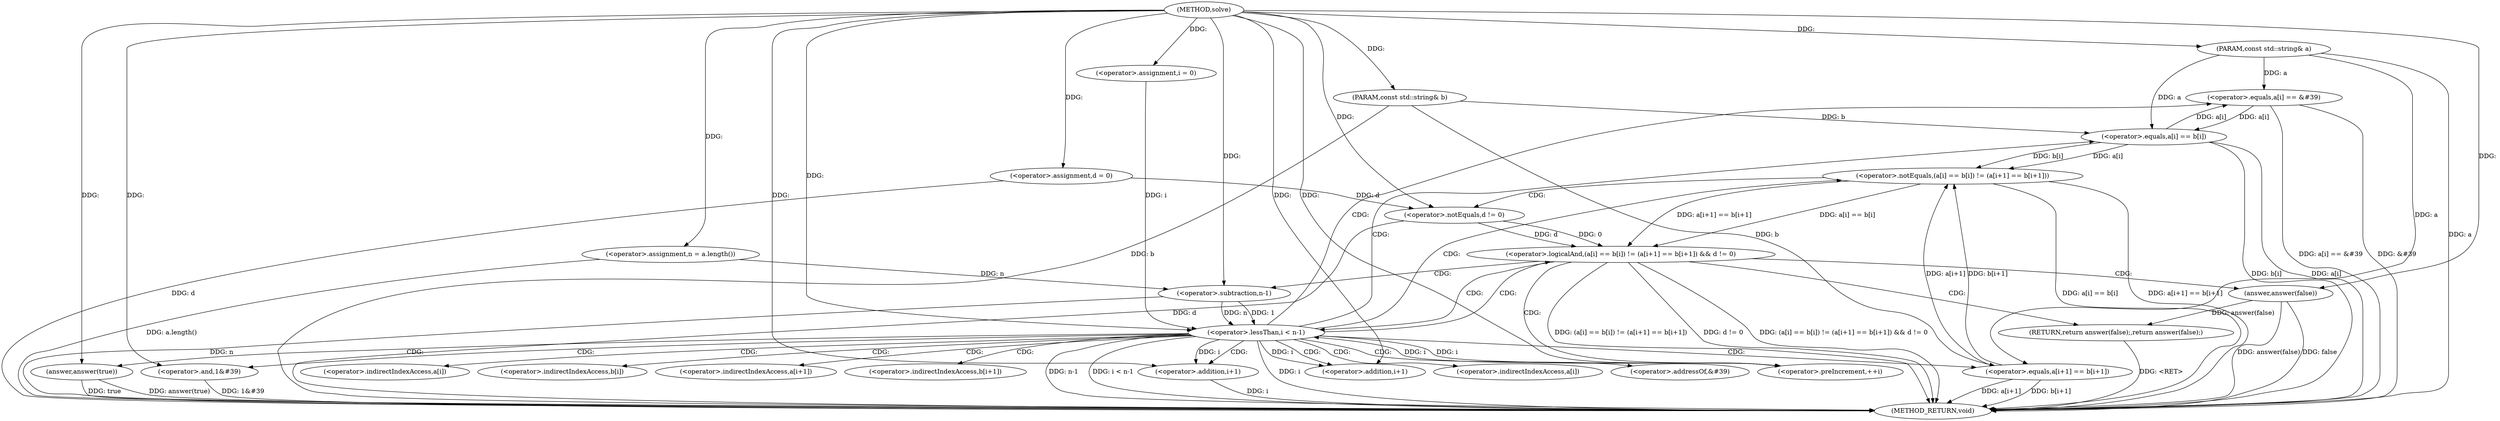 digraph "solve" {  
"1000119" [label = "(METHOD,solve)" ]
"1000183" [label = "(METHOD_RETURN,void)" ]
"1000120" [label = "(PARAM,const std::string& a)" ]
"1000121" [label = "(PARAM,const std::string& b)" ]
"1000124" [label = "(<operator>.assignment,n = a.length())" ]
"1000128" [label = "(<operator>.assignment,d = 0)" ]
"1000181" [label = "(answer,answer(true))" ]
"1000133" [label = "(<operator>.assignment,i = 0)" ]
"1000136" [label = "(<operator>.lessThan,i < n-1)" ]
"1000141" [label = "(<operator>.preIncrement,++i)" ]
"1000144" [label = "(<operator>.equals,a[i] == &#39)" ]
"1000150" [label = "(<operator>.and,1&#39)" ]
"1000138" [label = "(<operator>.subtraction,n-1)" ]
"1000155" [label = "(<operator>.logicalAnd,(a[i] == b[i]) != (a[i+1] == b[i+1]) && d != 0)" ]
"1000178" [label = "(RETURN,return answer(false);,return answer(false);)" ]
"1000179" [label = "(answer,answer(false))" ]
"1000156" [label = "(<operator>.notEquals,(a[i] == b[i]) != (a[i+1] == b[i+1]))" ]
"1000175" [label = "(<operator>.notEquals,d != 0)" ]
"1000157" [label = "(<operator>.equals,a[i] == b[i])" ]
"1000164" [label = "(<operator>.equals,a[i+1] == b[i+1])" ]
"1000167" [label = "(<operator>.addition,i+1)" ]
"1000172" [label = "(<operator>.addition,i+1)" ]
"1000145" [label = "(<operator>.indirectIndexAccess,a[i])" ]
"1000148" [label = "(<operator>.addressOf,&#39)" ]
"1000158" [label = "(<operator>.indirectIndexAccess,a[i])" ]
"1000161" [label = "(<operator>.indirectIndexAccess,b[i])" ]
"1000165" [label = "(<operator>.indirectIndexAccess,a[i+1])" ]
"1000170" [label = "(<operator>.indirectIndexAccess,b[i+1])" ]
  "1000178" -> "1000183"  [ label = "DDG: <RET>"] 
  "1000120" -> "1000183"  [ label = "DDG: a"] 
  "1000121" -> "1000183"  [ label = "DDG: b"] 
  "1000124" -> "1000183"  [ label = "DDG: a.length()"] 
  "1000128" -> "1000183"  [ label = "DDG: d"] 
  "1000136" -> "1000183"  [ label = "DDG: i"] 
  "1000138" -> "1000183"  [ label = "DDG: n"] 
  "1000136" -> "1000183"  [ label = "DDG: n-1"] 
  "1000136" -> "1000183"  [ label = "DDG: i < n-1"] 
  "1000181" -> "1000183"  [ label = "DDG: answer(true)"] 
  "1000144" -> "1000183"  [ label = "DDG: &#39"] 
  "1000144" -> "1000183"  [ label = "DDG: a[i] == &#39"] 
  "1000150" -> "1000183"  [ label = "DDG: 1&#39"] 
  "1000157" -> "1000183"  [ label = "DDG: a[i]"] 
  "1000157" -> "1000183"  [ label = "DDG: b[i]"] 
  "1000156" -> "1000183"  [ label = "DDG: a[i] == b[i]"] 
  "1000164" -> "1000183"  [ label = "DDG: a[i+1]"] 
  "1000172" -> "1000183"  [ label = "DDG: i"] 
  "1000164" -> "1000183"  [ label = "DDG: b[i+1]"] 
  "1000156" -> "1000183"  [ label = "DDG: a[i+1] == b[i+1]"] 
  "1000155" -> "1000183"  [ label = "DDG: (a[i] == b[i]) != (a[i+1] == b[i+1])"] 
  "1000175" -> "1000183"  [ label = "DDG: d"] 
  "1000155" -> "1000183"  [ label = "DDG: d != 0"] 
  "1000155" -> "1000183"  [ label = "DDG: (a[i] == b[i]) != (a[i+1] == b[i+1]) && d != 0"] 
  "1000179" -> "1000183"  [ label = "DDG: answer(false)"] 
  "1000181" -> "1000183"  [ label = "DDG: true"] 
  "1000179" -> "1000183"  [ label = "DDG: false"] 
  "1000119" -> "1000120"  [ label = "DDG: "] 
  "1000119" -> "1000121"  [ label = "DDG: "] 
  "1000119" -> "1000124"  [ label = "DDG: "] 
  "1000119" -> "1000128"  [ label = "DDG: "] 
  "1000119" -> "1000133"  [ label = "DDG: "] 
  "1000119" -> "1000181"  [ label = "DDG: "] 
  "1000133" -> "1000136"  [ label = "DDG: i"] 
  "1000141" -> "1000136"  [ label = "DDG: i"] 
  "1000119" -> "1000136"  [ label = "DDG: "] 
  "1000138" -> "1000136"  [ label = "DDG: n"] 
  "1000138" -> "1000136"  [ label = "DDG: 1"] 
  "1000119" -> "1000141"  [ label = "DDG: "] 
  "1000136" -> "1000141"  [ label = "DDG: i"] 
  "1000124" -> "1000138"  [ label = "DDG: n"] 
  "1000119" -> "1000138"  [ label = "DDG: "] 
  "1000157" -> "1000144"  [ label = "DDG: a[i]"] 
  "1000120" -> "1000144"  [ label = "DDG: a"] 
  "1000119" -> "1000150"  [ label = "DDG: "] 
  "1000179" -> "1000178"  [ label = "DDG: answer(false)"] 
  "1000156" -> "1000155"  [ label = "DDG: a[i+1] == b[i+1]"] 
  "1000156" -> "1000155"  [ label = "DDG: a[i] == b[i]"] 
  "1000175" -> "1000155"  [ label = "DDG: d"] 
  "1000175" -> "1000155"  [ label = "DDG: 0"] 
  "1000157" -> "1000156"  [ label = "DDG: b[i]"] 
  "1000157" -> "1000156"  [ label = "DDG: a[i]"] 
  "1000164" -> "1000156"  [ label = "DDG: b[i+1]"] 
  "1000164" -> "1000156"  [ label = "DDG: a[i+1]"] 
  "1000128" -> "1000175"  [ label = "DDG: d"] 
  "1000119" -> "1000175"  [ label = "DDG: "] 
  "1000119" -> "1000179"  [ label = "DDG: "] 
  "1000144" -> "1000157"  [ label = "DDG: a[i]"] 
  "1000120" -> "1000157"  [ label = "DDG: a"] 
  "1000121" -> "1000157"  [ label = "DDG: b"] 
  "1000120" -> "1000164"  [ label = "DDG: a"] 
  "1000121" -> "1000164"  [ label = "DDG: b"] 
  "1000136" -> "1000167"  [ label = "DDG: i"] 
  "1000119" -> "1000167"  [ label = "DDG: "] 
  "1000119" -> "1000172"  [ label = "DDG: "] 
  "1000136" -> "1000172"  [ label = "DDG: i"] 
  "1000136" -> "1000164"  [ label = "CDG: "] 
  "1000136" -> "1000167"  [ label = "CDG: "] 
  "1000136" -> "1000158"  [ label = "CDG: "] 
  "1000136" -> "1000155"  [ label = "CDG: "] 
  "1000136" -> "1000156"  [ label = "CDG: "] 
  "1000136" -> "1000161"  [ label = "CDG: "] 
  "1000136" -> "1000145"  [ label = "CDG: "] 
  "1000136" -> "1000170"  [ label = "CDG: "] 
  "1000136" -> "1000150"  [ label = "CDG: "] 
  "1000136" -> "1000148"  [ label = "CDG: "] 
  "1000136" -> "1000144"  [ label = "CDG: "] 
  "1000136" -> "1000165"  [ label = "CDG: "] 
  "1000136" -> "1000157"  [ label = "CDG: "] 
  "1000136" -> "1000172"  [ label = "CDG: "] 
  "1000136" -> "1000181"  [ label = "CDG: "] 
  "1000155" -> "1000178"  [ label = "CDG: "] 
  "1000155" -> "1000141"  [ label = "CDG: "] 
  "1000155" -> "1000179"  [ label = "CDG: "] 
  "1000155" -> "1000136"  [ label = "CDG: "] 
  "1000155" -> "1000138"  [ label = "CDG: "] 
  "1000156" -> "1000175"  [ label = "CDG: "] 
}
